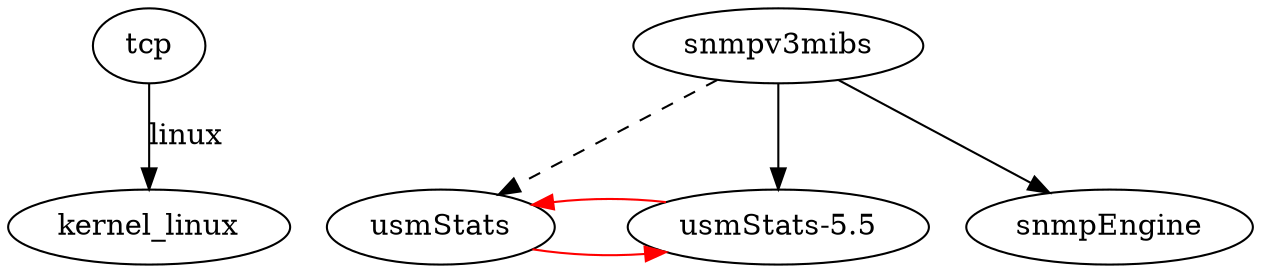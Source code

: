 digraph {
	node [label="\N"];
	graph [bb="0,0,530,126"];
	tcp [pos="60,108", width="0.75", height="0.50"];
	kernel_linux [pos="60,18", width="1.67", height="0.50"];
	usmStats [pos="184,18", width="1.28", height="0.50"];
	"usmStats-5.5" [pos="329,18", width="1.75", height="0.50"];
	snmpv3mibs [pos="329,108", width="1.67", height="0.50"];
	snmpEngine [pos="470,18", width="1.67", height="0.50"];
	tcp -> kernel_linux [label=linux, pos="e,60,36 60,90 60,77 60,61 60,46", lp="74,63"];
	usmStats -> "usmStats-5.5" [color=red, constraint=false, pos="e,281,6 222,8 238,5 255,4 271,5"];
	"usmStats-5.5" -> usmStats [color=red, constraint=false, pos="e,222,28 281,30 265,32 249,32 232,30"];
	snmpv3mibs -> snmpEngine [pos="e,444,35 355,92 377,78 411,56 435,41"];
	snmpv3mibs -> "usmStats-5.5" [pos="e,329,36 329,90 329,77 329,61 329,46"];
	snmpv3mibs -> usmStats [style=dashed, pos="e,209,33 303,92 279,77 243,55 218,39"];
}
